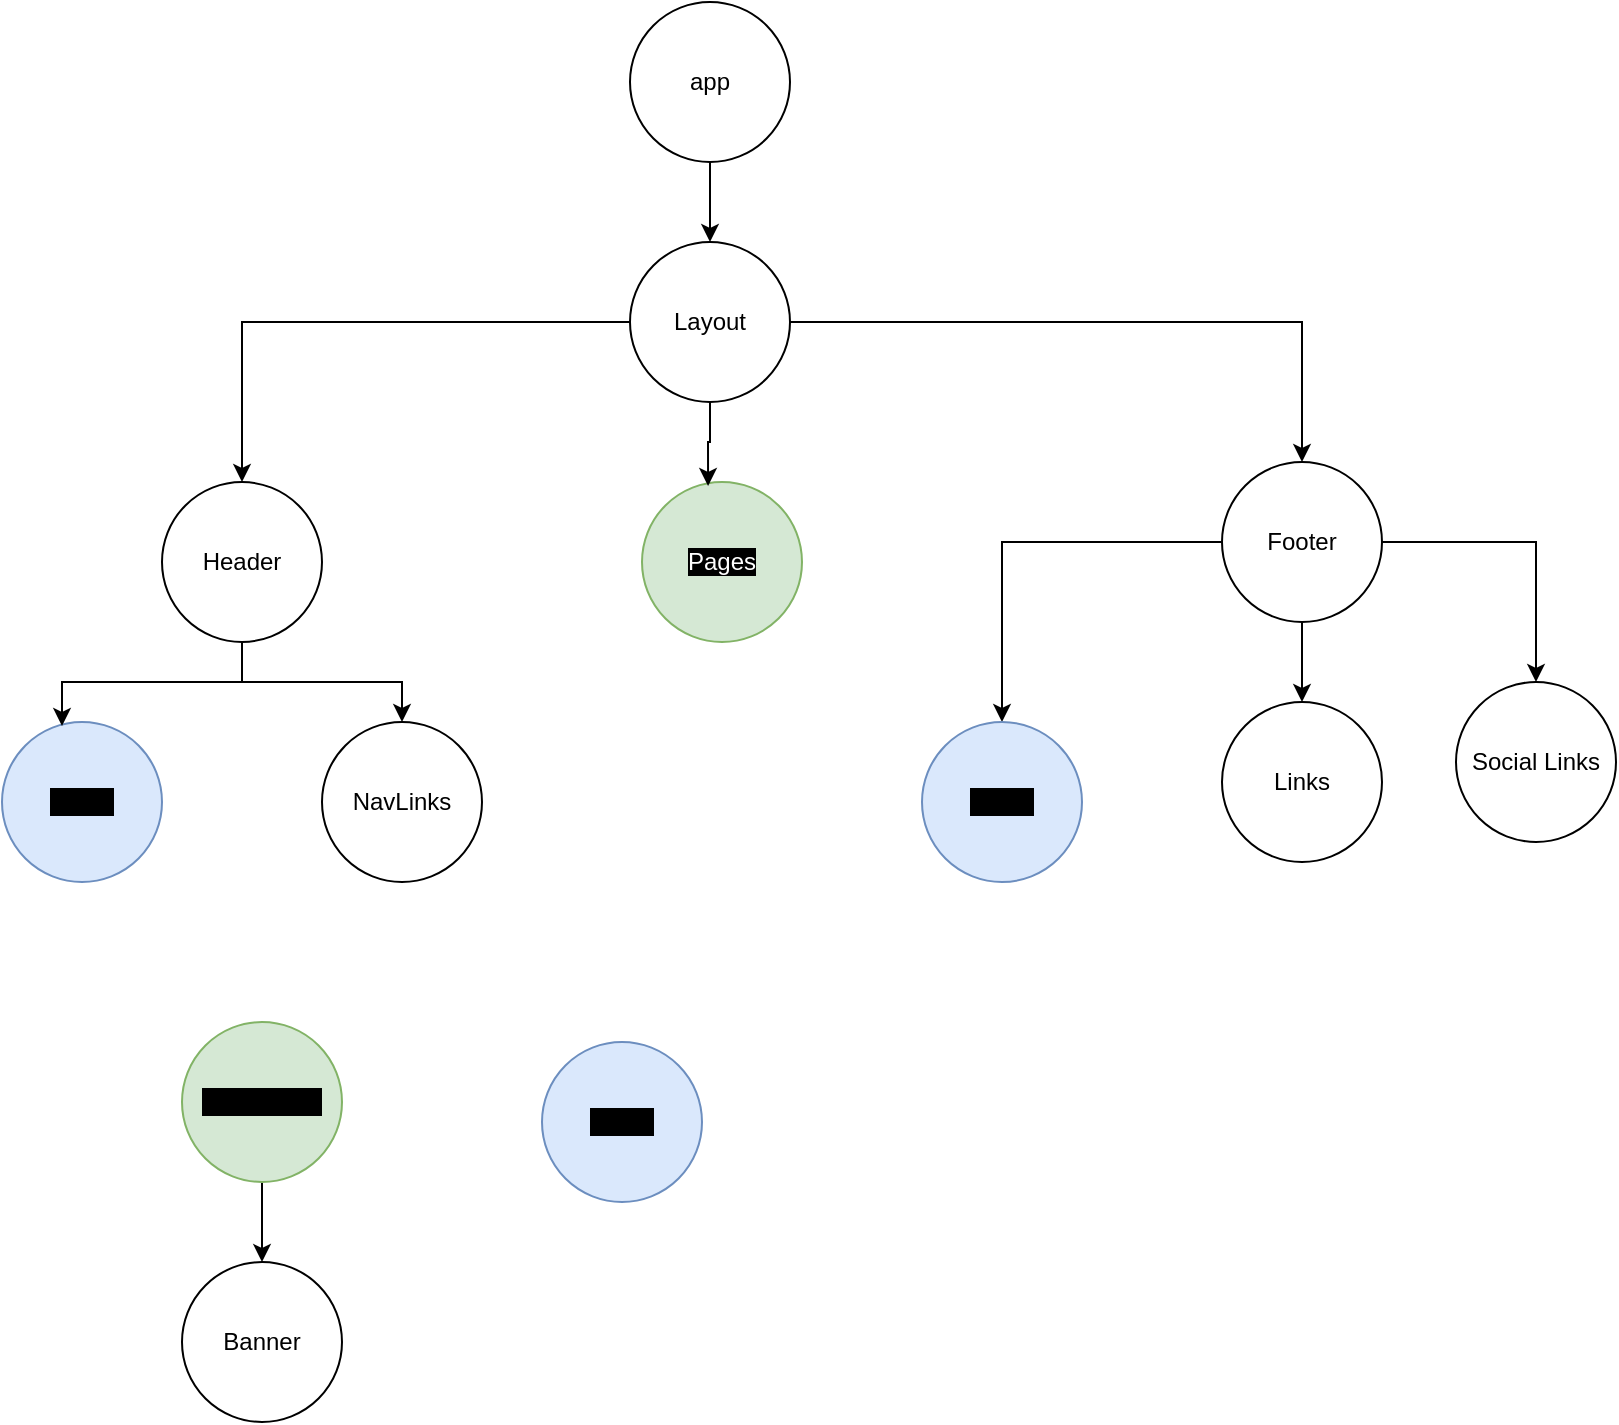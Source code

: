 <mxfile>
    <diagram name="Page-1" id="WPVNGHsVJstv77ezb92I">
        <mxGraphModel dx="1131" dy="779" grid="1" gridSize="10" guides="1" tooltips="1" connect="1" arrows="1" fold="1" page="1" pageScale="1" pageWidth="827" pageHeight="1169" math="0" shadow="0">
            <root>
                <mxCell id="0"/>
                <mxCell id="1" parent="0"/>
                <mxCell id="sB1IfYKDaSipbFhREG35-3" style="edgeStyle=orthogonalEdgeStyle;rounded=0;orthogonalLoop=1;jettySize=auto;html=1;entryX=0.5;entryY=0;entryDx=0;entryDy=0;" parent="1" source="sB1IfYKDaSipbFhREG35-1" target="sB1IfYKDaSipbFhREG35-2" edge="1">
                    <mxGeometry relative="1" as="geometry"/>
                </mxCell>
                <mxCell id="sB1IfYKDaSipbFhREG35-1" value="app" style="ellipse;whiteSpace=wrap;html=1;aspect=fixed;" parent="1" vertex="1">
                    <mxGeometry x="334" y="120" width="80" height="80" as="geometry"/>
                </mxCell>
                <mxCell id="sB1IfYKDaSipbFhREG35-5" style="edgeStyle=orthogonalEdgeStyle;rounded=0;orthogonalLoop=1;jettySize=auto;html=1;entryX=0.5;entryY=0;entryDx=0;entryDy=0;" parent="1" source="sB1IfYKDaSipbFhREG35-2" target="sB1IfYKDaSipbFhREG35-4" edge="1">
                    <mxGeometry relative="1" as="geometry"/>
                </mxCell>
                <mxCell id="sB1IfYKDaSipbFhREG35-7" style="edgeStyle=orthogonalEdgeStyle;rounded=0;orthogonalLoop=1;jettySize=auto;html=1;entryX=0.5;entryY=0;entryDx=0;entryDy=0;" parent="1" source="sB1IfYKDaSipbFhREG35-2" target="sB1IfYKDaSipbFhREG35-6" edge="1">
                    <mxGeometry relative="1" as="geometry"/>
                </mxCell>
                <mxCell id="sB1IfYKDaSipbFhREG35-2" value="Layout" style="ellipse;whiteSpace=wrap;html=1;aspect=fixed;" parent="1" vertex="1">
                    <mxGeometry x="334" y="240" width="80" height="80" as="geometry"/>
                </mxCell>
                <mxCell id="sB1IfYKDaSipbFhREG35-21" style="edgeStyle=orthogonalEdgeStyle;rounded=0;orthogonalLoop=1;jettySize=auto;html=1;entryX=0.5;entryY=0;entryDx=0;entryDy=0;" parent="1" source="sB1IfYKDaSipbFhREG35-4" target="sB1IfYKDaSipbFhREG35-20" edge="1">
                    <mxGeometry relative="1" as="geometry"/>
                </mxCell>
                <mxCell id="sB1IfYKDaSipbFhREG35-4" value="Header" style="ellipse;whiteSpace=wrap;html=1;aspect=fixed;" parent="1" vertex="1">
                    <mxGeometry x="100" y="360" width="80" height="80" as="geometry"/>
                </mxCell>
                <mxCell id="sB1IfYKDaSipbFhREG35-23" style="edgeStyle=orthogonalEdgeStyle;rounded=0;orthogonalLoop=1;jettySize=auto;html=1;entryX=0.5;entryY=0;entryDx=0;entryDy=0;" parent="1" source="sB1IfYKDaSipbFhREG35-6" target="sB1IfYKDaSipbFhREG35-22" edge="1">
                    <mxGeometry relative="1" as="geometry"/>
                </mxCell>
                <mxCell id="sB1IfYKDaSipbFhREG35-24" style="edgeStyle=orthogonalEdgeStyle;rounded=0;orthogonalLoop=1;jettySize=auto;html=1;entryX=0.5;entryY=0;entryDx=0;entryDy=0;" parent="1" source="sB1IfYKDaSipbFhREG35-6" target="sB1IfYKDaSipbFhREG35-15" edge="1">
                    <mxGeometry relative="1" as="geometry"/>
                </mxCell>
                <mxCell id="sB1IfYKDaSipbFhREG35-25" style="edgeStyle=orthogonalEdgeStyle;rounded=0;orthogonalLoop=1;jettySize=auto;html=1;" parent="1" source="sB1IfYKDaSipbFhREG35-6" target="sB1IfYKDaSipbFhREG35-16" edge="1">
                    <mxGeometry relative="1" as="geometry"/>
                </mxCell>
                <mxCell id="sB1IfYKDaSipbFhREG35-6" value="Footer" style="ellipse;whiteSpace=wrap;html=1;aspect=fixed;" parent="1" vertex="1">
                    <mxGeometry x="630" y="350" width="80" height="80" as="geometry"/>
                </mxCell>
                <mxCell id="sB1IfYKDaSipbFhREG35-8" value="&lt;font style=&quot;background-color: rgb(0, 0, 0);&quot; color=&quot;#ffffff&quot;&gt;Pages&lt;/font&gt;" style="ellipse;whiteSpace=wrap;html=1;aspect=fixed;fillColor=#d5e8d4;strokeColor=#82b366;" parent="1" vertex="1">
                    <mxGeometry x="340" y="360" width="80" height="80" as="geometry"/>
                </mxCell>
                <mxCell id="sB1IfYKDaSipbFhREG35-9" style="edgeStyle=orthogonalEdgeStyle;rounded=0;orthogonalLoop=1;jettySize=auto;html=1;entryX=0.413;entryY=0.025;entryDx=0;entryDy=0;entryPerimeter=0;" parent="1" source="sB1IfYKDaSipbFhREG35-2" target="sB1IfYKDaSipbFhREG35-8" edge="1">
                    <mxGeometry relative="1" as="geometry"/>
                </mxCell>
                <mxCell id="sB1IfYKDaSipbFhREG35-13" style="edgeStyle=orthogonalEdgeStyle;rounded=0;orthogonalLoop=1;jettySize=auto;html=1;entryX=0.5;entryY=0;entryDx=0;entryDy=0;" parent="1" source="sB1IfYKDaSipbFhREG35-10" target="sB1IfYKDaSipbFhREG35-11" edge="1">
                    <mxGeometry relative="1" as="geometry"/>
                </mxCell>
                <mxCell id="sB1IfYKDaSipbFhREG35-10" value="&lt;span style=&quot;background-color: rgb(0, 0, 0);&quot;&gt;HomePage&lt;/span&gt;" style="ellipse;whiteSpace=wrap;html=1;aspect=fixed;fillColor=#d5e8d4;strokeColor=#82b366;" parent="1" vertex="1">
                    <mxGeometry x="110" y="630" width="80" height="80" as="geometry"/>
                </mxCell>
                <mxCell id="sB1IfYKDaSipbFhREG35-11" value="Banner" style="ellipse;whiteSpace=wrap;html=1;aspect=fixed;" parent="1" vertex="1">
                    <mxGeometry x="110" y="750" width="80" height="80" as="geometry"/>
                </mxCell>
                <mxCell id="sB1IfYKDaSipbFhREG35-14" value="&lt;span style=&quot;background-color: rgb(0, 0, 0);&quot;&gt;Brand&lt;/span&gt;" style="ellipse;whiteSpace=wrap;html=1;aspect=fixed;fillColor=#dae8fc;strokeColor=#6c8ebf;" parent="1" vertex="1">
                    <mxGeometry x="290" y="640" width="80" height="80" as="geometry"/>
                </mxCell>
                <mxCell id="sB1IfYKDaSipbFhREG35-15" value="Links" style="ellipse;whiteSpace=wrap;html=1;aspect=fixed;" parent="1" vertex="1">
                    <mxGeometry x="630" y="470" width="80" height="80" as="geometry"/>
                </mxCell>
                <mxCell id="sB1IfYKDaSipbFhREG35-16" value="Social Links" style="ellipse;whiteSpace=wrap;html=1;aspect=fixed;" parent="1" vertex="1">
                    <mxGeometry x="747" y="460" width="80" height="80" as="geometry"/>
                </mxCell>
                <mxCell id="sB1IfYKDaSipbFhREG35-18" value="&lt;span style=&quot;background-color: rgb(0, 0, 0);&quot;&gt;Brand&lt;/span&gt;" style="ellipse;whiteSpace=wrap;html=1;aspect=fixed;fillColor=#dae8fc;strokeColor=#6c8ebf;" parent="1" vertex="1">
                    <mxGeometry x="20" y="480" width="80" height="80" as="geometry"/>
                </mxCell>
                <mxCell id="sB1IfYKDaSipbFhREG35-19" style="edgeStyle=orthogonalEdgeStyle;rounded=0;orthogonalLoop=1;jettySize=auto;html=1;entryX=0.375;entryY=0.025;entryDx=0;entryDy=0;entryPerimeter=0;" parent="1" source="sB1IfYKDaSipbFhREG35-4" target="sB1IfYKDaSipbFhREG35-18" edge="1">
                    <mxGeometry relative="1" as="geometry"/>
                </mxCell>
                <mxCell id="sB1IfYKDaSipbFhREG35-20" value="NavLinks" style="ellipse;whiteSpace=wrap;html=1;aspect=fixed;" parent="1" vertex="1">
                    <mxGeometry x="180" y="480" width="80" height="80" as="geometry"/>
                </mxCell>
                <mxCell id="sB1IfYKDaSipbFhREG35-22" value="&lt;span style=&quot;background-color: rgb(0, 0, 0);&quot;&gt;Brand&lt;/span&gt;" style="ellipse;whiteSpace=wrap;html=1;aspect=fixed;fillColor=#dae8fc;strokeColor=#6c8ebf;" parent="1" vertex="1">
                    <mxGeometry x="480" y="480" width="80" height="80" as="geometry"/>
                </mxCell>
            </root>
        </mxGraphModel>
    </diagram>
</mxfile>
